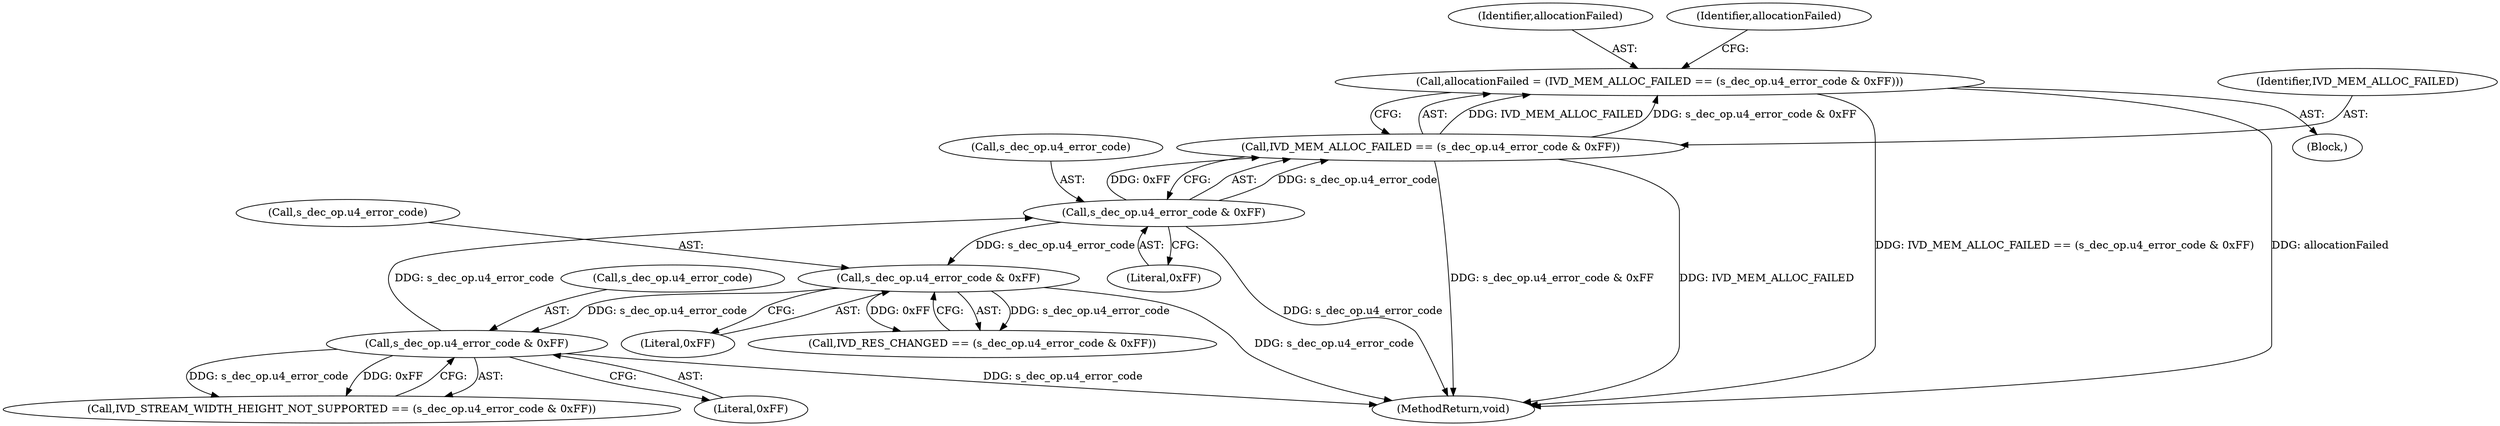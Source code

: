 digraph "0_Android_918eeaa29d99d257282fafec931b4bda0e3bae12@API" {
"1000419" [label="(Call,allocationFailed = (IVD_MEM_ALLOC_FAILED == (s_dec_op.u4_error_code & 0xFF)))"];
"1000421" [label="(Call,IVD_MEM_ALLOC_FAILED == (s_dec_op.u4_error_code & 0xFF))"];
"1000423" [label="(Call,s_dec_op.u4_error_code & 0xFF)"];
"1000397" [label="(Call,s_dec_op.u4_error_code & 0xFF)"];
"1000447" [label="(Call,s_dec_op.u4_error_code & 0xFF)"];
"1000423" [label="(Call,s_dec_op.u4_error_code & 0xFF)"];
"1000334" [label="(Block,)"];
"1000447" [label="(Call,s_dec_op.u4_error_code & 0xFF)"];
"1000397" [label="(Call,s_dec_op.u4_error_code & 0xFF)"];
"1000422" [label="(Identifier,IVD_MEM_ALLOC_FAILED)"];
"1000395" [label="(Call,IVD_STREAM_WIDTH_HEIGHT_NOT_SUPPORTED == (s_dec_op.u4_error_code & 0xFF))"];
"1000427" [label="(Literal,0xFF)"];
"1000451" [label="(Literal,0xFF)"];
"1000421" [label="(Call,IVD_MEM_ALLOC_FAILED == (s_dec_op.u4_error_code & 0xFF))"];
"1000420" [label="(Identifier,allocationFailed)"];
"1000659" [label="(MethodReturn,void)"];
"1000424" [label="(Call,s_dec_op.u4_error_code)"];
"1000401" [label="(Literal,0xFF)"];
"1000398" [label="(Call,s_dec_op.u4_error_code)"];
"1000445" [label="(Call,IVD_RES_CHANGED == (s_dec_op.u4_error_code & 0xFF))"];
"1000419" [label="(Call,allocationFailed = (IVD_MEM_ALLOC_FAILED == (s_dec_op.u4_error_code & 0xFF)))"];
"1000429" [label="(Identifier,allocationFailed)"];
"1000448" [label="(Call,s_dec_op.u4_error_code)"];
"1000419" -> "1000334"  [label="AST: "];
"1000419" -> "1000421"  [label="CFG: "];
"1000420" -> "1000419"  [label="AST: "];
"1000421" -> "1000419"  [label="AST: "];
"1000429" -> "1000419"  [label="CFG: "];
"1000419" -> "1000659"  [label="DDG: allocationFailed"];
"1000419" -> "1000659"  [label="DDG: IVD_MEM_ALLOC_FAILED == (s_dec_op.u4_error_code & 0xFF)"];
"1000421" -> "1000419"  [label="DDG: IVD_MEM_ALLOC_FAILED"];
"1000421" -> "1000419"  [label="DDG: s_dec_op.u4_error_code & 0xFF"];
"1000421" -> "1000423"  [label="CFG: "];
"1000422" -> "1000421"  [label="AST: "];
"1000423" -> "1000421"  [label="AST: "];
"1000421" -> "1000659"  [label="DDG: s_dec_op.u4_error_code & 0xFF"];
"1000421" -> "1000659"  [label="DDG: IVD_MEM_ALLOC_FAILED"];
"1000423" -> "1000421"  [label="DDG: s_dec_op.u4_error_code"];
"1000423" -> "1000421"  [label="DDG: 0xFF"];
"1000423" -> "1000427"  [label="CFG: "];
"1000424" -> "1000423"  [label="AST: "];
"1000427" -> "1000423"  [label="AST: "];
"1000423" -> "1000659"  [label="DDG: s_dec_op.u4_error_code"];
"1000397" -> "1000423"  [label="DDG: s_dec_op.u4_error_code"];
"1000423" -> "1000447"  [label="DDG: s_dec_op.u4_error_code"];
"1000397" -> "1000395"  [label="AST: "];
"1000397" -> "1000401"  [label="CFG: "];
"1000398" -> "1000397"  [label="AST: "];
"1000401" -> "1000397"  [label="AST: "];
"1000395" -> "1000397"  [label="CFG: "];
"1000397" -> "1000659"  [label="DDG: s_dec_op.u4_error_code"];
"1000397" -> "1000395"  [label="DDG: s_dec_op.u4_error_code"];
"1000397" -> "1000395"  [label="DDG: 0xFF"];
"1000447" -> "1000397"  [label="DDG: s_dec_op.u4_error_code"];
"1000447" -> "1000445"  [label="AST: "];
"1000447" -> "1000451"  [label="CFG: "];
"1000448" -> "1000447"  [label="AST: "];
"1000451" -> "1000447"  [label="AST: "];
"1000445" -> "1000447"  [label="CFG: "];
"1000447" -> "1000659"  [label="DDG: s_dec_op.u4_error_code"];
"1000447" -> "1000445"  [label="DDG: s_dec_op.u4_error_code"];
"1000447" -> "1000445"  [label="DDG: 0xFF"];
}
